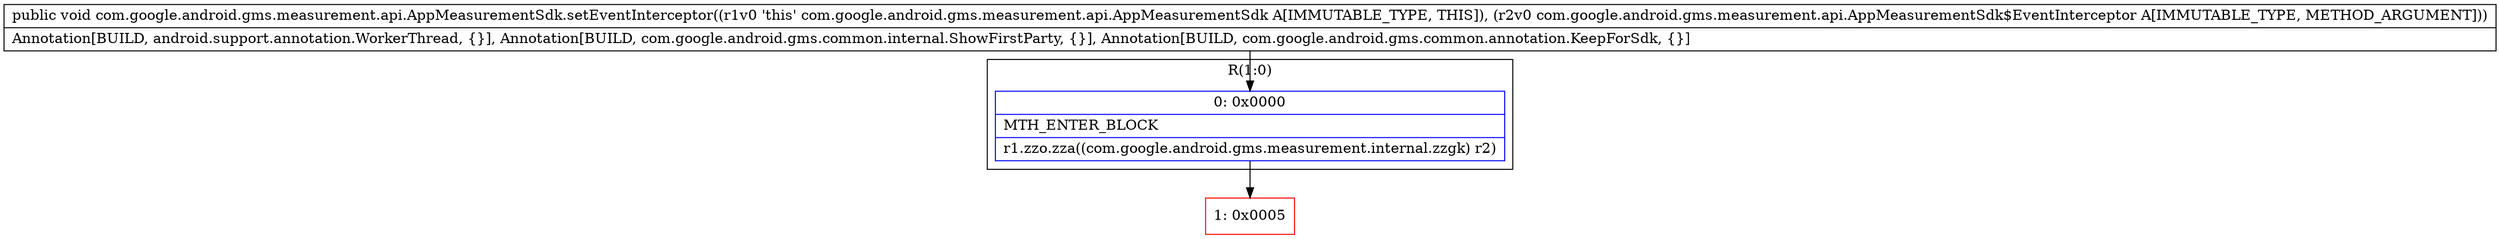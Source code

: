 digraph "CFG forcom.google.android.gms.measurement.api.AppMeasurementSdk.setEventInterceptor(Lcom\/google\/android\/gms\/measurement\/api\/AppMeasurementSdk$EventInterceptor;)V" {
subgraph cluster_Region_1809743240 {
label = "R(1:0)";
node [shape=record,color=blue];
Node_0 [shape=record,label="{0\:\ 0x0000|MTH_ENTER_BLOCK\l|r1.zzo.zza((com.google.android.gms.measurement.internal.zzgk) r2)\l}"];
}
Node_1 [shape=record,color=red,label="{1\:\ 0x0005}"];
MethodNode[shape=record,label="{public void com.google.android.gms.measurement.api.AppMeasurementSdk.setEventInterceptor((r1v0 'this' com.google.android.gms.measurement.api.AppMeasurementSdk A[IMMUTABLE_TYPE, THIS]), (r2v0 com.google.android.gms.measurement.api.AppMeasurementSdk$EventInterceptor A[IMMUTABLE_TYPE, METHOD_ARGUMENT]))  | Annotation[BUILD, android.support.annotation.WorkerThread, \{\}], Annotation[BUILD, com.google.android.gms.common.internal.ShowFirstParty, \{\}], Annotation[BUILD, com.google.android.gms.common.annotation.KeepForSdk, \{\}]\l}"];
MethodNode -> Node_0;
Node_0 -> Node_1;
}

